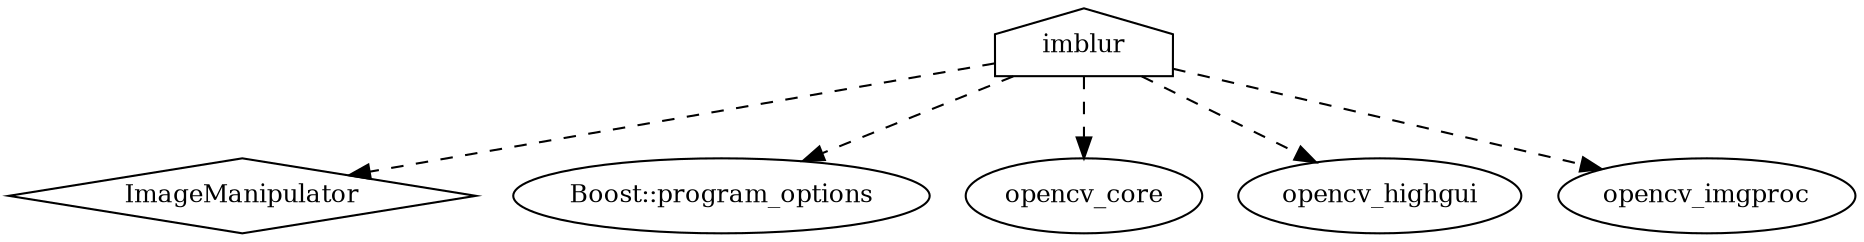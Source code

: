 digraph "GG" {
node [
  fontsize = "12"
];
    "node4" [ label="ImageManipulator" shape="diamond"];
    "node2" [ label="imblur" shape="house"];
    "node8" [ label="Boost::program_options" shape="ellipse"];
    "node2" -> "node8"[style = dashed] // imblur -> Boost::program_options
    "node2" -> "node4"[style = dashed] // imblur -> ImageManipulator
    "node5" [ label="opencv_core" shape="ellipse"];
    "node2" -> "node5"[style = dashed] // imblur -> opencv_core
    "node7" [ label="opencv_highgui" shape="ellipse"];
    "node2" -> "node7"[style = dashed] // imblur -> opencv_highgui
    "node6" [ label="opencv_imgproc" shape="ellipse"];
    "node2" -> "node6"[style = dashed] // imblur -> opencv_imgproc
}
